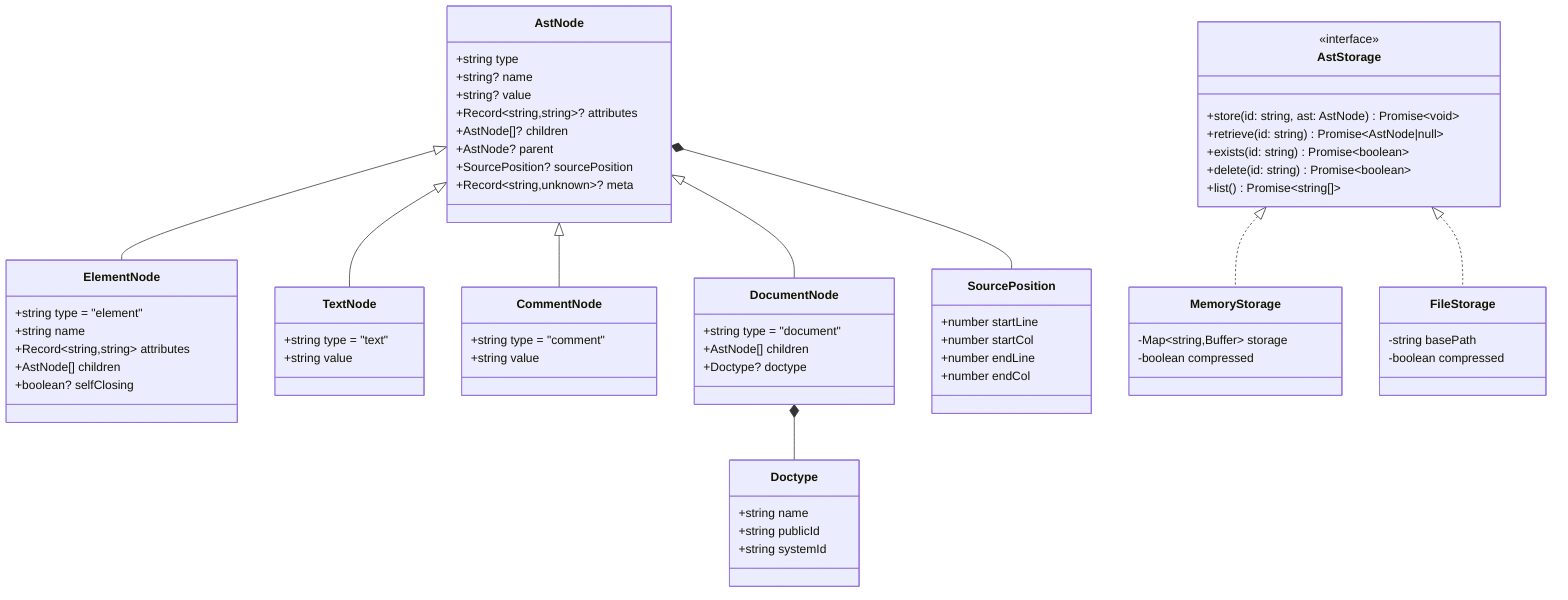 classDiagram
    class AstNode {
        +string type
        +string? name
        +string? value
        +Record~string,string~? attributes
        +AstNode[]? children
        +AstNode? parent
        +SourcePosition? sourcePosition
        +Record~string,unknown~? meta
    }
    
    class ElementNode {
        +string type = "element"
        +string name
        +Record~string,string~ attributes
        +AstNode[] children
        +boolean? selfClosing
    }
    
    class TextNode {
        +string type = "text"
        +string value
    }
    
    class CommentNode {
        +string type = "comment"
        +string value
    }
    
    class DocumentNode {
        +string type = "document"
        +AstNode[] children
        +Doctype? doctype
    }
    
    class SourcePosition {
        +number startLine
        +number startCol
        +number endLine
        +number endCol
    }
    
    class Doctype {
        +string name
        +string publicId
        +string systemId
    }
    
    class AstStorage {
        <<interface>>
        +store(id: string, ast: AstNode) Promise~void~
        +retrieve(id: string) Promise~AstNode|null~
        +exists(id: string) Promise~boolean~
        +delete(id: string) Promise~boolean~
        +list() Promise~string[]~
    }
    
    class MemoryStorage {
        -Map~string,Buffer~ storage
        -boolean compressed
    }
    
    class FileStorage {
        -string basePath
        -boolean compressed
    }
    
    AstNode <|-- ElementNode
    AstNode <|-- TextNode
    AstNode <|-- CommentNode
    AstNode <|-- DocumentNode
    AstNode *-- SourcePosition
    DocumentNode *-- Doctype
    
    AstStorage <|.. MemoryStorage
    AstStorage <|.. FileStorage